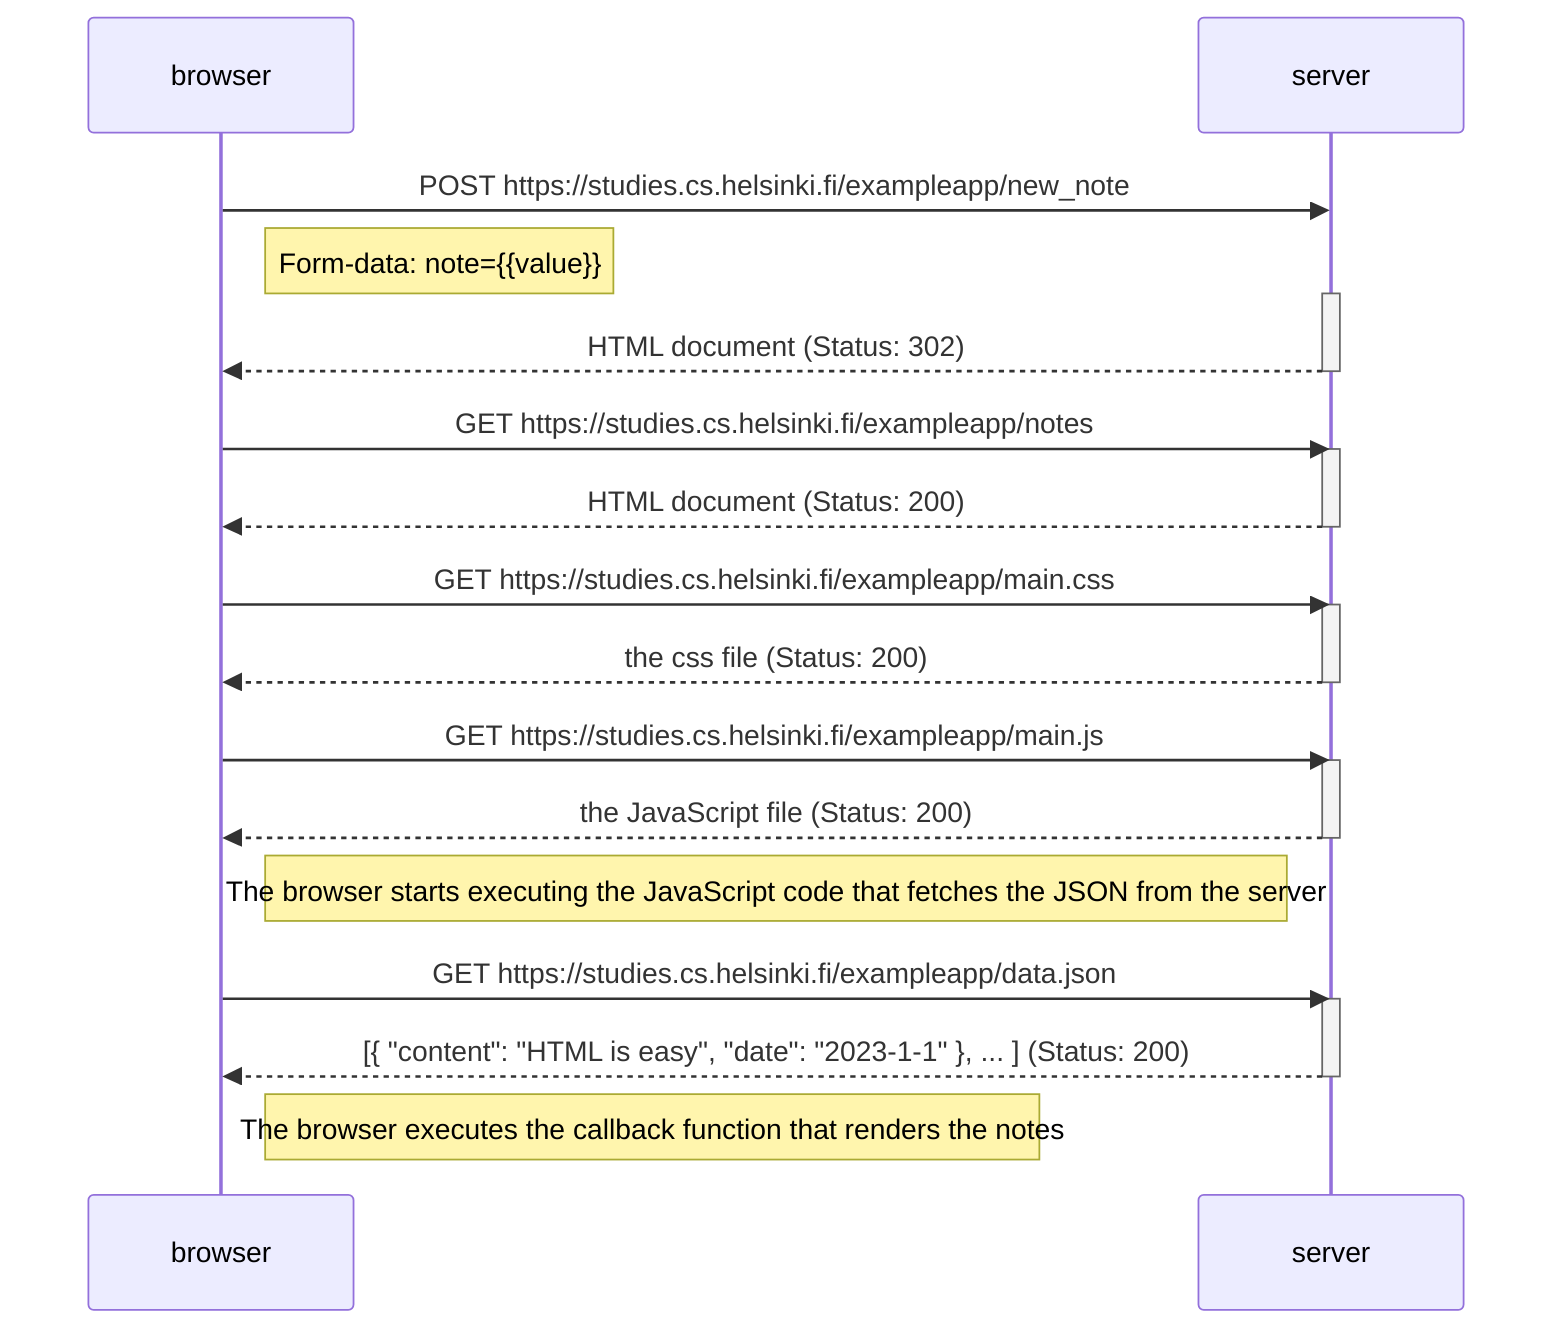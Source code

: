 sequenceDiagram
    participant browser
    participant server

    browser->>server: POST https://studies.cs.helsinki.fi/exampleapp/new_note
    Note right of browser: Form-data: note={{value}}
    activate server
    server-->>browser: HTML document (Status: 302)
    deactivate server

    browser->>server: GET https://studies.cs.helsinki.fi/exampleapp/notes
    activate server
    server-->>browser: HTML document (Status: 200)
    deactivate server

    browser->>server: GET https://studies.cs.helsinki.fi/exampleapp/main.css
    activate server
    server-->>browser: the css file (Status: 200)
    deactivate server

    browser->>server: GET https://studies.cs.helsinki.fi/exampleapp/main.js
    activate server
    server-->>browser: the JavaScript file (Status: 200)
    deactivate server

    Note right of browser: The browser starts executing the JavaScript code that fetches the JSON from the server

    browser->>server: GET https://studies.cs.helsinki.fi/exampleapp/data.json
    activate server
    server-->>browser: [{ "content": "HTML is easy", "date": "2023-1-1" }, ... ] (Status: 200)
    deactivate server

    Note right of browser: The browser executes the callback function that renders the notes